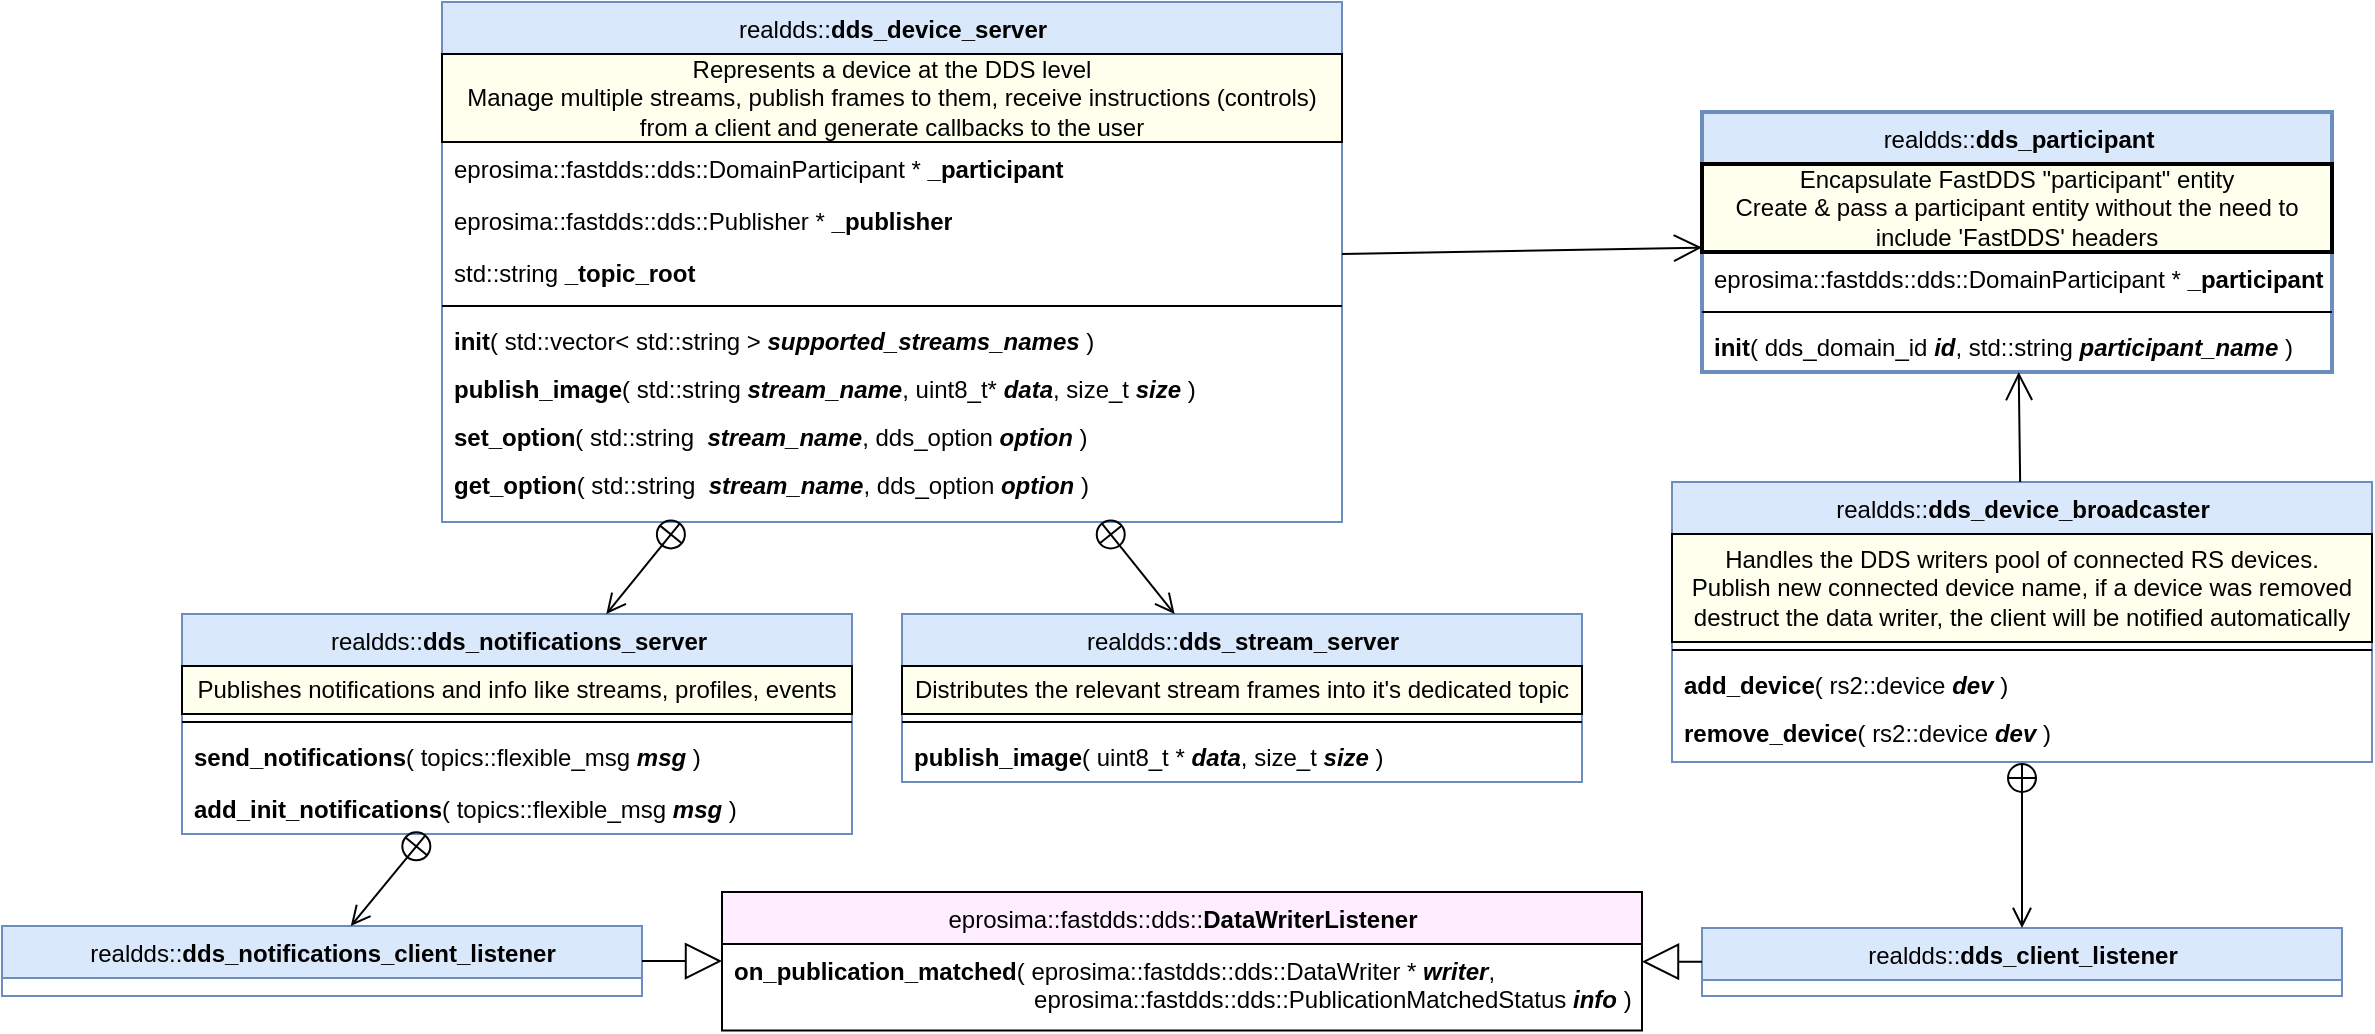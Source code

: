<mxfile version="19.0.3" type="device"><diagram id="C5RBs43oDa-KdzZeNtuy" name="Page-1"><mxGraphModel dx="3903" dy="875" grid="1" gridSize="10" guides="1" tooltips="1" connect="1" arrows="1" fold="1" page="1" pageScale="1" pageWidth="827" pageHeight="1169" math="0" shadow="0"><root><mxCell id="WIyWlLk6GJQsqaUBKTNV-0"/><mxCell id="WIyWlLk6GJQsqaUBKTNV-1" parent="WIyWlLk6GJQsqaUBKTNV-0"/><mxCell id="45K7cKJnaPnz0ca3LHMD-0" value="realdds::&lt;b&gt;dds_participant&lt;/b&gt;" style="swimlane;fontStyle=0;align=center;verticalAlign=top;childLayout=stackLayout;horizontal=1;startSize=26;horizontalStack=0;resizeParent=1;resizeLast=0;collapsible=1;marginBottom=0;rounded=0;shadow=0;strokeWidth=2;html=1;fillColor=#dae8fc;strokeColor=#6c8ebf;" vertex="1" parent="WIyWlLk6GJQsqaUBKTNV-1"><mxGeometry x="-950" y="160" width="315" height="130" as="geometry"><mxRectangle x="230" y="140" width="160" height="26" as="alternateBounds"/></mxGeometry></mxCell><mxCell id="45K7cKJnaPnz0ca3LHMD-1" value="&lt;div&gt;Encapsulate FastDDS &quot;participant&quot; entity&lt;/div&gt;&lt;div&gt;Create &amp;amp; pass a participant entity without the need to include 'FastDDS' headers&lt;/div&gt;" style="text;html=1;strokeColor=default;fillColor=#FFFFEE;align=center;verticalAlign=middle;whiteSpace=wrap;rounded=0;strokeWidth=2;" vertex="1" parent="45K7cKJnaPnz0ca3LHMD-0"><mxGeometry y="26" width="315" height="44" as="geometry"/></mxCell><mxCell id="45K7cKJnaPnz0ca3LHMD-2" value="eprosima::fastdds::dds::DomainParticipant * &lt;b&gt;_participant&lt;/b&gt;" style="text;align=left;verticalAlign=top;spacingLeft=4;spacingRight=4;overflow=hidden;rotatable=0;points=[[0,0.5],[1,0.5]];portConstraint=eastwest;html=1;" vertex="1" parent="45K7cKJnaPnz0ca3LHMD-0"><mxGeometry y="70" width="315" height="26" as="geometry"/></mxCell><mxCell id="45K7cKJnaPnz0ca3LHMD-5" value="" style="line;html=1;strokeWidth=1;align=left;verticalAlign=middle;spacingTop=-1;spacingLeft=3;spacingRight=3;rotatable=0;labelPosition=right;points=[];portConstraint=eastwest;" vertex="1" parent="45K7cKJnaPnz0ca3LHMD-0"><mxGeometry y="96" width="315" height="8" as="geometry"/></mxCell><mxCell id="45K7cKJnaPnz0ca3LHMD-6" value="&lt;b&gt;init&lt;/b&gt;( dds_domain_id &lt;b&gt;&lt;i&gt;id&lt;/i&gt;&lt;/b&gt;, std::string &lt;b&gt;&lt;i&gt;participant_name &lt;/i&gt;&lt;/b&gt;)" style="text;align=left;verticalAlign=top;spacingLeft=4;spacingRight=4;overflow=hidden;rotatable=0;points=[[0,0.5],[1,0.5]];portConstraint=eastwest;html=1;" vertex="1" parent="45K7cKJnaPnz0ca3LHMD-0"><mxGeometry y="104" width="315" height="24" as="geometry"/></mxCell><mxCell id="45K7cKJnaPnz0ca3LHMD-22" value="realdds::&lt;b&gt;dds_device_server&lt;/b&gt;" style="swimlane;fontStyle=0;align=center;verticalAlign=top;childLayout=stackLayout;horizontal=1;startSize=26;horizontalStack=0;resizeParent=1;resizeLast=0;collapsible=1;marginBottom=0;rounded=0;shadow=0;strokeWidth=1;html=1;fillColor=#dae8fc;strokeColor=#6c8ebf;" vertex="1" parent="WIyWlLk6GJQsqaUBKTNV-1"><mxGeometry x="-1580" y="105" width="450" height="260" as="geometry"><mxRectangle x="230" y="140" width="160" height="26" as="alternateBounds"/></mxGeometry></mxCell><mxCell id="45K7cKJnaPnz0ca3LHMD-23" value="&lt;div&gt;Represents a device at the DDS level&lt;/div&gt;&lt;div&gt;&lt;div&gt;Manage multiple streams, publish frames to them, &lt;span style=&quot;background-color: initial;&quot;&gt;receive instructions (controls) from a client and generate callbacks to the user&lt;/span&gt;&lt;/div&gt;&lt;/div&gt;" style="text;html=1;strokeColor=default;fillColor=#FFFFEE;align=center;verticalAlign=middle;whiteSpace=wrap;rounded=0;strokeWidth=1;" vertex="1" parent="45K7cKJnaPnz0ca3LHMD-22"><mxGeometry y="26" width="450" height="44" as="geometry"/></mxCell><mxCell id="45K7cKJnaPnz0ca3LHMD-24" value="eprosima::fastdds::dds::DomainParticipant * &lt;b&gt;_participant&lt;/b&gt;" style="text;align=left;verticalAlign=top;spacingLeft=4;spacingRight=4;overflow=hidden;rotatable=0;points=[[0,0.5],[1,0.5]];portConstraint=eastwest;html=1;" vertex="1" parent="45K7cKJnaPnz0ca3LHMD-22"><mxGeometry y="70" width="450" height="26" as="geometry"/></mxCell><mxCell id="45K7cKJnaPnz0ca3LHMD-25" value="eprosima::fastdds::dds::Publisher * &lt;b&gt;_publisher&lt;/b&gt;" style="text;align=left;verticalAlign=top;spacingLeft=4;spacingRight=4;overflow=hidden;rotatable=0;points=[[0,0.5],[1,0.5]];portConstraint=eastwest;rounded=0;shadow=0;html=1;" vertex="1" parent="45K7cKJnaPnz0ca3LHMD-22"><mxGeometry y="96" width="450" height="26" as="geometry"/></mxCell><mxCell id="45K7cKJnaPnz0ca3LHMD-26" value="std::string &lt;b&gt;_topic_root&lt;/b&gt;" style="text;align=left;verticalAlign=top;spacingLeft=4;spacingRight=4;overflow=hidden;rotatable=0;points=[[0,0.5],[1,0.5]];portConstraint=eastwest;rounded=0;shadow=0;html=1;" vertex="1" parent="45K7cKJnaPnz0ca3LHMD-22"><mxGeometry y="122" width="450" height="26" as="geometry"/></mxCell><mxCell id="45K7cKJnaPnz0ca3LHMD-27" value="" style="line;html=1;strokeWidth=1;align=left;verticalAlign=middle;spacingTop=-1;spacingLeft=3;spacingRight=3;rotatable=0;labelPosition=right;points=[];portConstraint=eastwest;" vertex="1" parent="45K7cKJnaPnz0ca3LHMD-22"><mxGeometry y="148" width="450" height="8" as="geometry"/></mxCell><mxCell id="45K7cKJnaPnz0ca3LHMD-28" value="&lt;b&gt;init&lt;/b&gt;( std::vector&amp;lt; std::string &amp;gt; &lt;b&gt;&lt;i&gt;supported_streams_names &lt;/i&gt;&lt;/b&gt;)" style="text;align=left;verticalAlign=top;spacingLeft=4;spacingRight=4;overflow=hidden;rotatable=0;points=[[0,0.5],[1,0.5]];portConstraint=eastwest;html=1;" vertex="1" parent="45K7cKJnaPnz0ca3LHMD-22"><mxGeometry y="156" width="450" height="24" as="geometry"/></mxCell><mxCell id="45K7cKJnaPnz0ca3LHMD-29" value="&lt;b&gt;publish_image&lt;/b&gt;( std::string &lt;b&gt;&lt;i&gt;stream_name&lt;/i&gt;&lt;/b&gt;, uint8_t* &lt;b&gt;&lt;i&gt;data&lt;/i&gt;&lt;/b&gt;, size_t &lt;b&gt;&lt;i&gt;size &lt;/i&gt;&lt;/b&gt;)" style="text;align=left;verticalAlign=top;spacingLeft=4;spacingRight=4;overflow=hidden;rotatable=0;points=[[0,0.5],[1,0.5]];portConstraint=eastwest;html=1;" vertex="1" parent="45K7cKJnaPnz0ca3LHMD-22"><mxGeometry y="180" width="450" height="24" as="geometry"/></mxCell><mxCell id="45K7cKJnaPnz0ca3LHMD-30" value="&lt;b&gt;set_option&lt;/b&gt;( std::string&amp;nbsp;&lt;i style=&quot;font-weight: bold;&quot;&gt;&amp;nbsp;stream_name&lt;/i&gt;, dds_option &lt;i style=&quot;font-weight: bold;&quot;&gt;option&lt;/i&gt;&amp;nbsp;)" style="text;align=left;verticalAlign=top;spacingLeft=4;spacingRight=4;overflow=hidden;rotatable=0;points=[[0,0.5],[1,0.5]];portConstraint=eastwest;html=1;" vertex="1" parent="45K7cKJnaPnz0ca3LHMD-22"><mxGeometry y="204" width="450" height="24" as="geometry"/></mxCell><mxCell id="45K7cKJnaPnz0ca3LHMD-31" value="&lt;b&gt;get_option&lt;/b&gt;( std::string&amp;nbsp;&lt;i style=&quot;font-weight: bold;&quot;&gt;&amp;nbsp;stream_name&lt;/i&gt;, dds_option &lt;i style=&quot;font-weight: bold;&quot;&gt;option&lt;/i&gt;&amp;nbsp;)" style="text;align=left;verticalAlign=top;spacingLeft=4;spacingRight=4;overflow=hidden;rotatable=0;points=[[0,0.5],[1,0.5]];portConstraint=eastwest;html=1;" vertex="1" parent="45K7cKJnaPnz0ca3LHMD-22"><mxGeometry y="228" width="450" height="24" as="geometry"/></mxCell><mxCell id="45K7cKJnaPnz0ca3LHMD-32" value="realdds::&lt;b&gt;dds_notifications_server&lt;/b&gt;" style="swimlane;fontStyle=0;align=center;verticalAlign=top;childLayout=stackLayout;horizontal=1;startSize=26;horizontalStack=0;resizeParent=1;resizeLast=0;collapsible=1;marginBottom=0;rounded=0;shadow=0;strokeWidth=1;html=1;fillColor=#dae8fc;strokeColor=#6c8ebf;" vertex="1" parent="WIyWlLk6GJQsqaUBKTNV-1"><mxGeometry x="-1710" y="411" width="335" height="110" as="geometry"><mxRectangle x="230" y="140" width="160" height="26" as="alternateBounds"/></mxGeometry></mxCell><mxCell id="45K7cKJnaPnz0ca3LHMD-33" value="Publishes notifications and info like streams, profiles, events" style="text;html=1;strokeColor=default;fillColor=#FFFFEE;align=center;verticalAlign=middle;whiteSpace=wrap;rounded=0;strokeWidth=1;" vertex="1" parent="45K7cKJnaPnz0ca3LHMD-32"><mxGeometry y="26" width="335" height="24" as="geometry"/></mxCell><mxCell id="45K7cKJnaPnz0ca3LHMD-34" value="" style="line;html=1;strokeWidth=1;align=left;verticalAlign=middle;spacingTop=-1;spacingLeft=3;spacingRight=3;rotatable=0;labelPosition=right;points=[];portConstraint=eastwest;" vertex="1" parent="45K7cKJnaPnz0ca3LHMD-32"><mxGeometry y="50" width="335" height="8" as="geometry"/></mxCell><mxCell id="45K7cKJnaPnz0ca3LHMD-35" value="&lt;b&gt;send_notifications&lt;/b&gt;( topics::flexible_msg&amp;nbsp;&lt;b&gt;&lt;i&gt;msg &lt;/i&gt;&lt;/b&gt;)" style="text;align=left;verticalAlign=top;spacingLeft=4;spacingRight=4;overflow=hidden;rotatable=0;points=[[0,0.5],[1,0.5]];portConstraint=eastwest;rounded=0;shadow=0;html=1;" vertex="1" parent="45K7cKJnaPnz0ca3LHMD-32"><mxGeometry y="58" width="335" height="26" as="geometry"/></mxCell><mxCell id="45K7cKJnaPnz0ca3LHMD-36" value="&lt;b&gt;add_init_notifications&lt;/b&gt;( topics::flexible_msg&amp;nbsp;&lt;b&gt;&lt;i&gt;msg &lt;/i&gt;&lt;/b&gt;)" style="text;align=left;verticalAlign=top;spacingLeft=4;spacingRight=4;overflow=hidden;rotatable=0;points=[[0,0.5],[1,0.5]];portConstraint=eastwest;rounded=0;shadow=0;html=1;" vertex="1" parent="45K7cKJnaPnz0ca3LHMD-32"><mxGeometry y="84" width="335" height="26" as="geometry"/></mxCell><mxCell id="45K7cKJnaPnz0ca3LHMD-37" value="" style="endArrow=open;startArrow=circlePlus;endFill=0;startFill=0;endSize=8;html=1;rounded=0;" edge="1" parent="WIyWlLk6GJQsqaUBKTNV-1" source="45K7cKJnaPnz0ca3LHMD-22" target="45K7cKJnaPnz0ca3LHMD-32"><mxGeometry width="160" relative="1" as="geometry"><mxPoint x="-984.5" y="505" as="sourcePoint"/><mxPoint x="-984.5" y="545" as="targetPoint"/></mxGeometry></mxCell><mxCell id="45K7cKJnaPnz0ca3LHMD-38" value="realdds::&lt;b&gt;dds_stream_server&lt;/b&gt;" style="swimlane;fontStyle=0;align=center;verticalAlign=top;childLayout=stackLayout;horizontal=1;startSize=26;horizontalStack=0;resizeParent=1;resizeLast=0;collapsible=1;marginBottom=0;rounded=0;shadow=0;strokeWidth=1;html=1;fillColor=#dae8fc;strokeColor=#6c8ebf;" vertex="1" parent="WIyWlLk6GJQsqaUBKTNV-1"><mxGeometry x="-1350" y="411" width="340" height="84" as="geometry"><mxRectangle x="230" y="140" width="160" height="26" as="alternateBounds"/></mxGeometry></mxCell><mxCell id="45K7cKJnaPnz0ca3LHMD-39" value="Distributes the relevant stream frames into it's dedicated topic" style="text;html=1;strokeColor=default;fillColor=#FFFFEE;align=center;verticalAlign=middle;whiteSpace=wrap;rounded=0;strokeWidth=1;" vertex="1" parent="45K7cKJnaPnz0ca3LHMD-38"><mxGeometry y="26" width="340" height="24" as="geometry"/></mxCell><mxCell id="45K7cKJnaPnz0ca3LHMD-40" value="" style="line;html=1;strokeWidth=1;align=left;verticalAlign=middle;spacingTop=-1;spacingLeft=3;spacingRight=3;rotatable=0;labelPosition=right;points=[];portConstraint=eastwest;" vertex="1" parent="45K7cKJnaPnz0ca3LHMD-38"><mxGeometry y="50" width="340" height="8" as="geometry"/></mxCell><mxCell id="45K7cKJnaPnz0ca3LHMD-41" value="&lt;b&gt;publish_image&lt;/b&gt;( uint8_t * &lt;b&gt;&lt;i&gt;data&lt;/i&gt;&lt;/b&gt;, size_t &lt;b&gt;&lt;i&gt;size &lt;/i&gt;&lt;/b&gt;)" style="text;align=left;verticalAlign=top;spacingLeft=4;spacingRight=4;overflow=hidden;rotatable=0;points=[[0,0.5],[1,0.5]];portConstraint=eastwest;rounded=0;shadow=0;html=1;" vertex="1" parent="45K7cKJnaPnz0ca3LHMD-38"><mxGeometry y="58" width="340" height="26" as="geometry"/></mxCell><mxCell id="45K7cKJnaPnz0ca3LHMD-42" value="" style="endArrow=open;startArrow=circlePlus;endFill=0;startFill=0;endSize=8;html=1;rounded=0;" edge="1" parent="WIyWlLk6GJQsqaUBKTNV-1" source="45K7cKJnaPnz0ca3LHMD-22" target="45K7cKJnaPnz0ca3LHMD-38"><mxGeometry width="160" relative="1" as="geometry"><mxPoint x="-1745" y="485" as="sourcePoint"/><mxPoint x="-1745" y="545" as="targetPoint"/></mxGeometry></mxCell><mxCell id="45K7cKJnaPnz0ca3LHMD-43" value="realdds::&lt;b&gt;dds_notifications_client_listener&lt;/b&gt;" style="swimlane;fontStyle=0;align=center;verticalAlign=top;childLayout=stackLayout;horizontal=1;startSize=26;horizontalStack=0;resizeParent=1;resizeLast=0;collapsible=1;marginBottom=0;rounded=0;shadow=0;strokeWidth=1;html=1;fillColor=#dae8fc;strokeColor=#6c8ebf;" vertex="1" parent="WIyWlLk6GJQsqaUBKTNV-1"><mxGeometry x="-1800" y="567.0" width="320" height="35" as="geometry"><mxRectangle x="230" y="140" width="160" height="26" as="alternateBounds"/></mxGeometry></mxCell><mxCell id="45K7cKJnaPnz0ca3LHMD-44" value="" style="endArrow=open;startArrow=circlePlus;endFill=0;startFill=0;endSize=8;html=1;rounded=0;" edge="1" parent="WIyWlLk6GJQsqaUBKTNV-1" source="45K7cKJnaPnz0ca3LHMD-32" target="45K7cKJnaPnz0ca3LHMD-43"><mxGeometry width="160" relative="1" as="geometry"><mxPoint x="-1820" y="485" as="sourcePoint"/><mxPoint x="-1859.13" y="545" as="targetPoint"/></mxGeometry></mxCell><mxCell id="45K7cKJnaPnz0ca3LHMD-45" value="realdds::&lt;b&gt;dds_device_broadcaster&lt;/b&gt;" style="swimlane;fontStyle=0;align=center;verticalAlign=top;childLayout=stackLayout;horizontal=1;startSize=26;horizontalStack=0;resizeParent=1;resizeLast=0;collapsible=1;marginBottom=0;rounded=0;shadow=0;strokeWidth=1;html=1;fillColor=#dae8fc;strokeColor=#6c8ebf;" vertex="1" parent="WIyWlLk6GJQsqaUBKTNV-1"><mxGeometry x="-965" y="345" width="350" height="140" as="geometry"><mxRectangle x="230" y="140" width="160" height="26" as="alternateBounds"/></mxGeometry></mxCell><mxCell id="45K7cKJnaPnz0ca3LHMD-46" value="&lt;div&gt;Handles the DDS writers pool of connected RS devices.&lt;/div&gt;&lt;div&gt;Publish new connected device name, if a device was removed destruct the data writer, the client will be notified automatically&lt;/div&gt;" style="text;html=1;strokeColor=default;fillColor=#FFFFEE;align=center;verticalAlign=middle;whiteSpace=wrap;rounded=0;strokeWidth=1;" vertex="1" parent="45K7cKJnaPnz0ca3LHMD-45"><mxGeometry y="26" width="350" height="54" as="geometry"/></mxCell><mxCell id="45K7cKJnaPnz0ca3LHMD-47" value="" style="line;html=1;strokeWidth=1;align=left;verticalAlign=middle;spacingTop=-1;spacingLeft=3;spacingRight=3;rotatable=0;labelPosition=right;points=[];portConstraint=eastwest;" vertex="1" parent="45K7cKJnaPnz0ca3LHMD-45"><mxGeometry y="80" width="350" height="8" as="geometry"/></mxCell><mxCell id="45K7cKJnaPnz0ca3LHMD-48" value="&lt;b&gt;add_device&lt;/b&gt;( rs2::device &lt;b&gt;&lt;i&gt;dev &lt;/i&gt;&lt;/b&gt;)" style="text;align=left;verticalAlign=top;spacingLeft=4;spacingRight=4;overflow=hidden;rotatable=0;points=[[0,0.5],[1,0.5]];portConstraint=eastwest;html=1;" vertex="1" parent="45K7cKJnaPnz0ca3LHMD-45"><mxGeometry y="88" width="350" height="24" as="geometry"/></mxCell><mxCell id="45K7cKJnaPnz0ca3LHMD-49" value="&lt;b&gt;remove_device&lt;/b&gt;( rs2::device &lt;b&gt;&lt;i&gt;dev &lt;/i&gt;&lt;/b&gt;)" style="text;align=left;verticalAlign=top;spacingLeft=4;spacingRight=4;overflow=hidden;rotatable=0;points=[[0,0.5],[1,0.5]];portConstraint=eastwest;html=1;" vertex="1" parent="45K7cKJnaPnz0ca3LHMD-45"><mxGeometry y="112" width="350" height="24" as="geometry"/></mxCell><mxCell id="45K7cKJnaPnz0ca3LHMD-50" value="" style="endArrow=block;endSize=16;endFill=0;html=1;rounded=0;" edge="1" parent="WIyWlLk6GJQsqaUBKTNV-1" source="45K7cKJnaPnz0ca3LHMD-43" target="45K7cKJnaPnz0ca3LHMD-51"><mxGeometry width="160" relative="1" as="geometry"><mxPoint x="-1645" y="742.841" as="sourcePoint"/><mxPoint x="-2357" y="682" as="targetPoint"/></mxGeometry></mxCell><mxCell id="45K7cKJnaPnz0ca3LHMD-51" value="eprosima::fastdds::dds::&lt;b&gt;DataWriterListener&lt;/b&gt;" style="swimlane;fontStyle=0;align=center;verticalAlign=top;childLayout=stackLayout;horizontal=1;startSize=26;horizontalStack=0;resizeParent=1;resizeLast=0;collapsible=1;marginBottom=0;rounded=0;shadow=0;strokeWidth=1;html=1;fillColor=#FFEEFF;" vertex="1" parent="WIyWlLk6GJQsqaUBKTNV-1"><mxGeometry x="-1440" y="550" width="460" height="69.25" as="geometry"><mxRectangle x="230" y="140" width="160" height="26" as="alternateBounds"/></mxGeometry></mxCell><mxCell id="45K7cKJnaPnz0ca3LHMD-52" value="&lt;div&gt;&lt;b&gt;on_publication_matched&lt;/b&gt;( eprosima::fastdds::dds::DataWriter * &lt;b&gt;&lt;i&gt;writer&lt;/i&gt;&lt;/b&gt;,&lt;/div&gt;&lt;div&gt;&amp;nbsp; &amp;nbsp; &amp;nbsp; &amp;nbsp; &amp;nbsp; &amp;nbsp; &amp;nbsp; &amp;nbsp; &amp;nbsp; &amp;nbsp; &amp;nbsp; &amp;nbsp; &amp;nbsp; &amp;nbsp; &amp;nbsp; &amp;nbsp; &amp;nbsp; &amp;nbsp; &amp;nbsp; &amp;nbsp; &amp;nbsp; &amp;nbsp; &amp;nbsp;eprosima::fastdds::dds::PublicationMatchedStatus &lt;b&gt;&lt;i&gt;info &lt;/i&gt;&lt;/b&gt;)&lt;/div&gt;" style="text;align=left;verticalAlign=top;spacingLeft=4;spacingRight=4;overflow=hidden;rotatable=0;points=[[0,0.5],[1,0.5]];portConstraint=eastwest;rounded=0;shadow=0;html=1;" vertex="1" parent="45K7cKJnaPnz0ca3LHMD-51"><mxGeometry y="26" width="460" height="36" as="geometry"/></mxCell><mxCell id="45K7cKJnaPnz0ca3LHMD-53" value="realdds::&lt;b&gt;dds_client_listener&lt;/b&gt;" style="swimlane;fontStyle=0;align=center;verticalAlign=top;childLayout=stackLayout;horizontal=1;startSize=26;horizontalStack=0;resizeParent=1;resizeLast=0;collapsible=1;marginBottom=0;rounded=0;shadow=0;strokeWidth=1;html=1;fillColor=#dae8fc;strokeColor=#6c8ebf;" vertex="1" parent="WIyWlLk6GJQsqaUBKTNV-1"><mxGeometry x="-950" y="568" width="320" height="34" as="geometry"><mxRectangle x="230" y="140" width="160" height="26" as="alternateBounds"/></mxGeometry></mxCell><mxCell id="45K7cKJnaPnz0ca3LHMD-54" value="" style="endArrow=block;endSize=16;endFill=0;html=1;rounded=0;" edge="1" parent="WIyWlLk6GJQsqaUBKTNV-1" source="45K7cKJnaPnz0ca3LHMD-53" target="45K7cKJnaPnz0ca3LHMD-51"><mxGeometry width="160" relative="1" as="geometry"><mxPoint x="-1590" y="722.941" as="sourcePoint"/><mxPoint x="-1550" y="723.412" as="targetPoint"/></mxGeometry></mxCell><mxCell id="45K7cKJnaPnz0ca3LHMD-55" value="" style="endArrow=open;startArrow=circlePlus;endFill=0;startFill=0;endSize=8;html=1;rounded=0;" edge="1" parent="WIyWlLk6GJQsqaUBKTNV-1" source="45K7cKJnaPnz0ca3LHMD-45" target="45K7cKJnaPnz0ca3LHMD-53"><mxGeometry width="160" relative="1" as="geometry"><mxPoint x="-1840" y="645" as="sourcePoint"/><mxPoint x="-1840" y="686" as="targetPoint"/></mxGeometry></mxCell><mxCell id="45K7cKJnaPnz0ca3LHMD-57" value="" style="endArrow=open;endFill=1;endSize=12;html=1;rounded=0;" edge="1" parent="WIyWlLk6GJQsqaUBKTNV-1" source="45K7cKJnaPnz0ca3LHMD-45" target="45K7cKJnaPnz0ca3LHMD-0"><mxGeometry width="160" relative="1" as="geometry"><mxPoint x="116.108" y="520" as="sourcePoint"/><mxPoint x="116.92" y="575" as="targetPoint"/></mxGeometry></mxCell><mxCell id="45K7cKJnaPnz0ca3LHMD-58" value="" style="endArrow=open;endFill=1;endSize=12;html=1;rounded=0;" edge="1" parent="WIyWlLk6GJQsqaUBKTNV-1" source="45K7cKJnaPnz0ca3LHMD-22" target="45K7cKJnaPnz0ca3LHMD-0"><mxGeometry width="160" relative="1" as="geometry"><mxPoint x="-910" y="414.301" as="sourcePoint"/><mxPoint x="-785" y="399.516" as="targetPoint"/></mxGeometry></mxCell></root></mxGraphModel></diagram></mxfile>